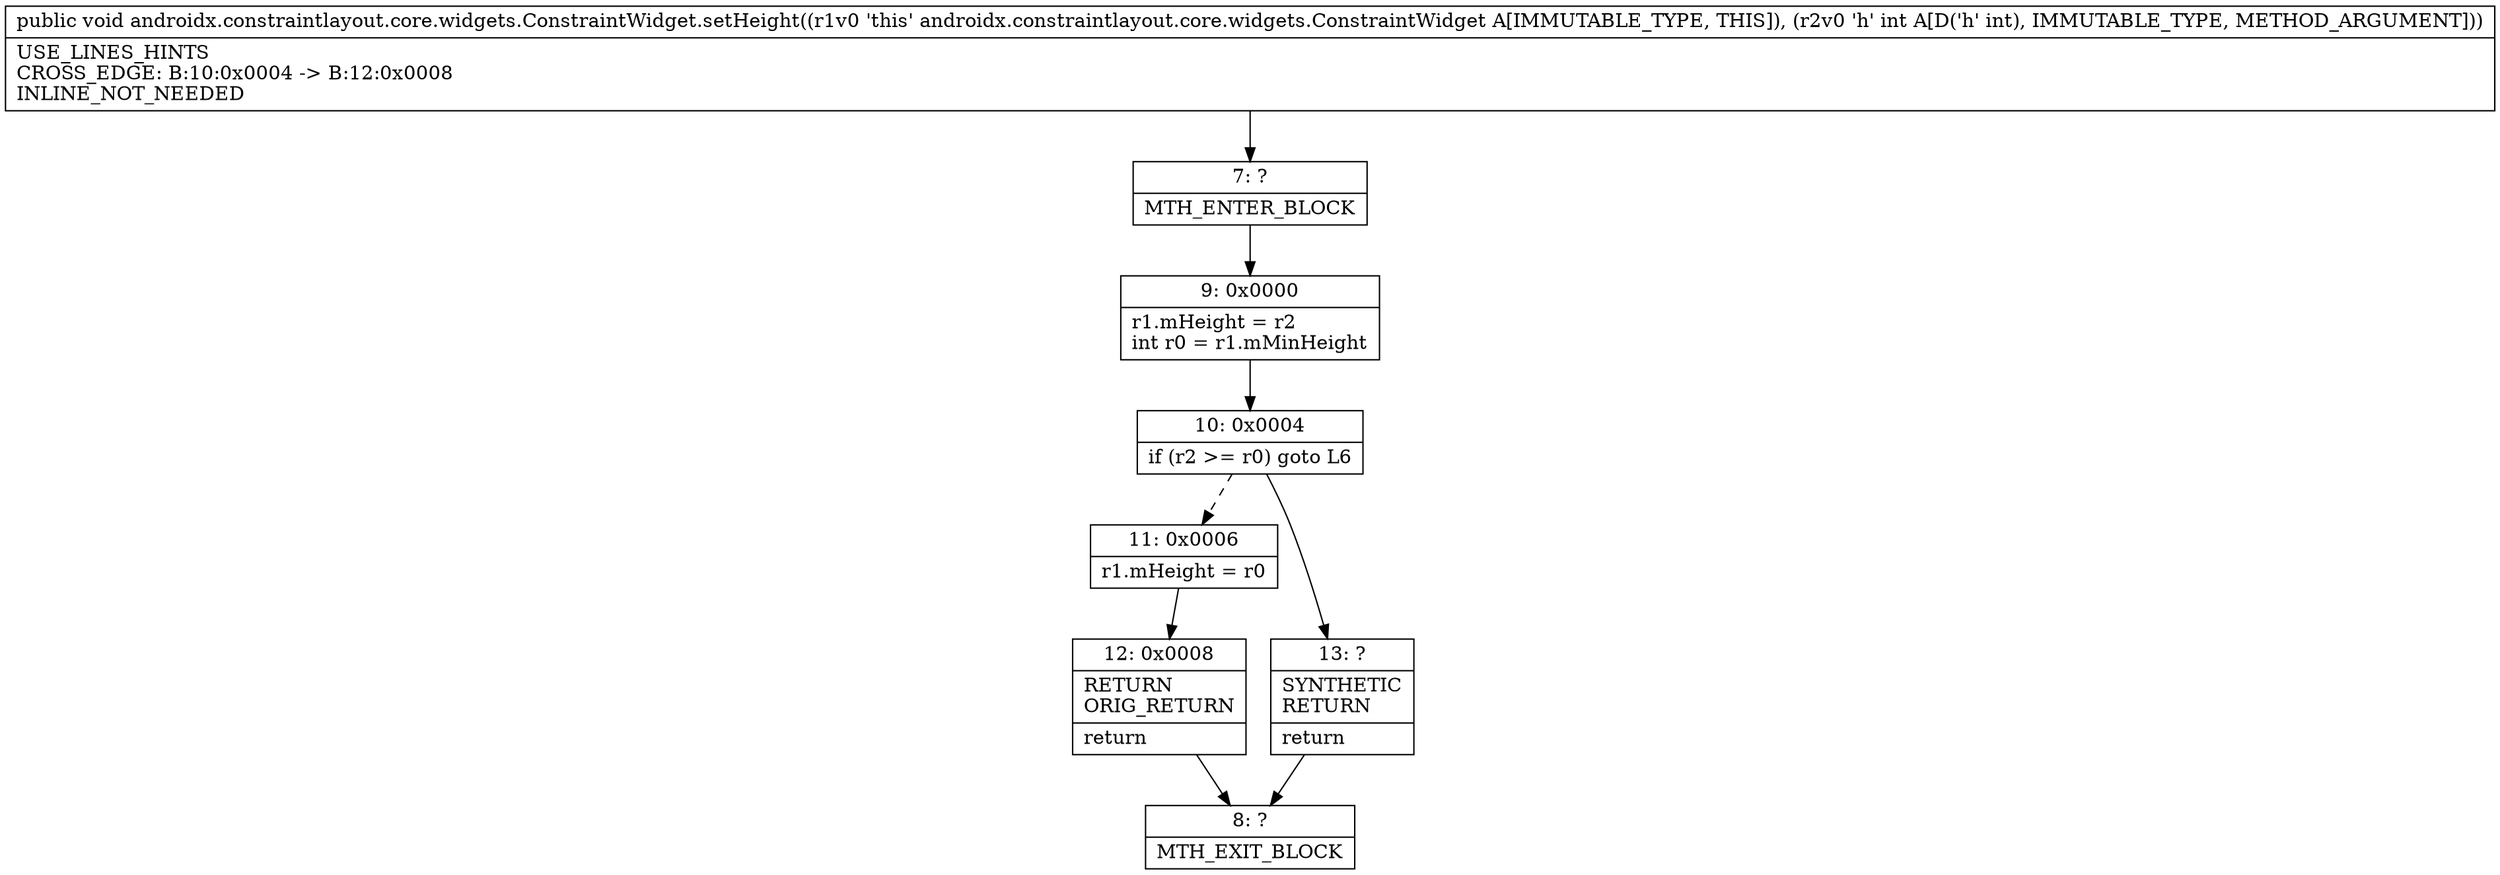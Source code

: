 digraph "CFG forandroidx.constraintlayout.core.widgets.ConstraintWidget.setHeight(I)V" {
Node_7 [shape=record,label="{7\:\ ?|MTH_ENTER_BLOCK\l}"];
Node_9 [shape=record,label="{9\:\ 0x0000|r1.mHeight = r2\lint r0 = r1.mMinHeight\l}"];
Node_10 [shape=record,label="{10\:\ 0x0004|if (r2 \>= r0) goto L6\l}"];
Node_11 [shape=record,label="{11\:\ 0x0006|r1.mHeight = r0\l}"];
Node_12 [shape=record,label="{12\:\ 0x0008|RETURN\lORIG_RETURN\l|return\l}"];
Node_8 [shape=record,label="{8\:\ ?|MTH_EXIT_BLOCK\l}"];
Node_13 [shape=record,label="{13\:\ ?|SYNTHETIC\lRETURN\l|return\l}"];
MethodNode[shape=record,label="{public void androidx.constraintlayout.core.widgets.ConstraintWidget.setHeight((r1v0 'this' androidx.constraintlayout.core.widgets.ConstraintWidget A[IMMUTABLE_TYPE, THIS]), (r2v0 'h' int A[D('h' int), IMMUTABLE_TYPE, METHOD_ARGUMENT]))  | USE_LINES_HINTS\lCROSS_EDGE: B:10:0x0004 \-\> B:12:0x0008\lINLINE_NOT_NEEDED\l}"];
MethodNode -> Node_7;Node_7 -> Node_9;
Node_9 -> Node_10;
Node_10 -> Node_11[style=dashed];
Node_10 -> Node_13;
Node_11 -> Node_12;
Node_12 -> Node_8;
Node_13 -> Node_8;
}

